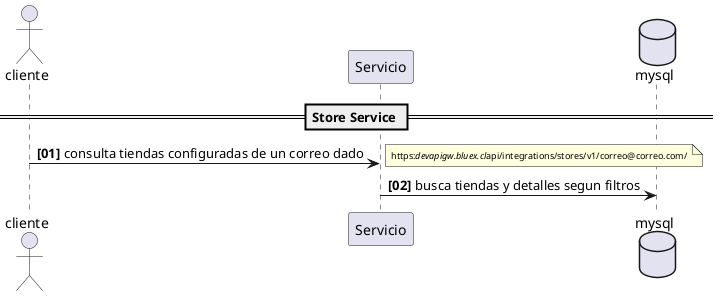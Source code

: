 @startuml
autonumber "<b>[00]"
actor cliente
participant Servicio
database mysql

== Store Service ==
cliente -> Servicio : consulta tiendas configuradas de un correo dado
note right
    <size: 9>https://devapigw.bluex.cl//api/integrations/stores/v1/correo@correo.com/
end note
Servicio -> mysql : busca tiendas y detalles segun filtros
@enduml